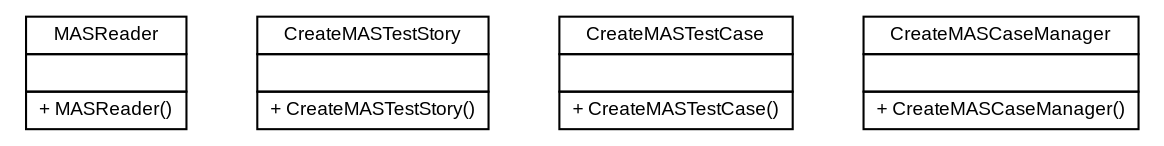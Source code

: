 #!/usr/local/bin/dot
#
# Class diagram 
# Generated by UMLGraph version 5.1 (http://www.umlgraph.org/)
#

digraph G {
	edge [fontname="arial",fontsize=10,labelfontname="arial",labelfontsize=10];
	node [fontname="arial",fontsize=10,shape=plaintext];
	nodesep=0.25;
	ranksep=0.5;
	// es.upm.dit.gsi.beast.reader.mas.MASReader
	c544 [label=<<table title="es.upm.dit.gsi.beast.reader.mas.MASReader" border="0" cellborder="1" cellspacing="0" cellpadding="2" port="p" href="./MASReader.html">
		<tr><td><table border="0" cellspacing="0" cellpadding="1">
<tr><td align="center" balign="center"> MASReader </td></tr>
		</table></td></tr>
		<tr><td><table border="0" cellspacing="0" cellpadding="1">
<tr><td align="left" balign="left">  </td></tr>
		</table></td></tr>
		<tr><td><table border="0" cellspacing="0" cellpadding="1">
<tr><td align="left" balign="left"> + MASReader() </td></tr>
		</table></td></tr>
		</table>>, fontname="arial", fontcolor="black", fontsize=9.0];
	// es.upm.dit.gsi.beast.reader.mas.CreateMASTestStory
	c545 [label=<<table title="es.upm.dit.gsi.beast.reader.mas.CreateMASTestStory" border="0" cellborder="1" cellspacing="0" cellpadding="2" port="p" href="./CreateMASTestStory.html">
		<tr><td><table border="0" cellspacing="0" cellpadding="1">
<tr><td align="center" balign="center"> CreateMASTestStory </td></tr>
		</table></td></tr>
		<tr><td><table border="0" cellspacing="0" cellpadding="1">
<tr><td align="left" balign="left">  </td></tr>
		</table></td></tr>
		<tr><td><table border="0" cellspacing="0" cellpadding="1">
<tr><td align="left" balign="left"> + CreateMASTestStory() </td></tr>
		</table></td></tr>
		</table>>, fontname="arial", fontcolor="black", fontsize=9.0];
	// es.upm.dit.gsi.beast.reader.mas.CreateMASTestCase
	c546 [label=<<table title="es.upm.dit.gsi.beast.reader.mas.CreateMASTestCase" border="0" cellborder="1" cellspacing="0" cellpadding="2" port="p" href="./CreateMASTestCase.html">
		<tr><td><table border="0" cellspacing="0" cellpadding="1">
<tr><td align="center" balign="center"> CreateMASTestCase </td></tr>
		</table></td></tr>
		<tr><td><table border="0" cellspacing="0" cellpadding="1">
<tr><td align="left" balign="left">  </td></tr>
		</table></td></tr>
		<tr><td><table border="0" cellspacing="0" cellpadding="1">
<tr><td align="left" balign="left"> + CreateMASTestCase() </td></tr>
		</table></td></tr>
		</table>>, fontname="arial", fontcolor="black", fontsize=9.0];
	// es.upm.dit.gsi.beast.reader.mas.CreateMASCaseManager
	c547 [label=<<table title="es.upm.dit.gsi.beast.reader.mas.CreateMASCaseManager" border="0" cellborder="1" cellspacing="0" cellpadding="2" port="p" href="./CreateMASCaseManager.html">
		<tr><td><table border="0" cellspacing="0" cellpadding="1">
<tr><td align="center" balign="center"> CreateMASCaseManager </td></tr>
		</table></td></tr>
		<tr><td><table border="0" cellspacing="0" cellpadding="1">
<tr><td align="left" balign="left">  </td></tr>
		</table></td></tr>
		<tr><td><table border="0" cellspacing="0" cellpadding="1">
<tr><td align="left" balign="left"> + CreateMASCaseManager() </td></tr>
		</table></td></tr>
		</table>>, fontname="arial", fontcolor="black", fontsize=9.0];
}

